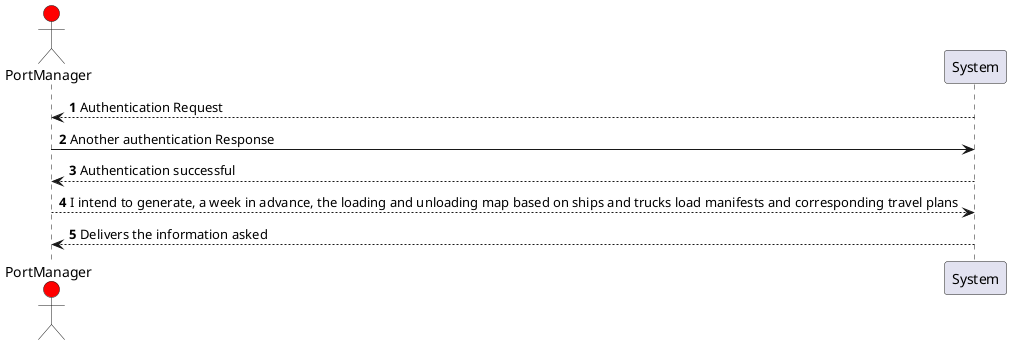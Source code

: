 @startuml
autonumber

actor PortManager #red

System --> PortManager: Authentication Request
PortManager -> System : Another authentication Response
System --> PortManager : Authentication successful
PortManager --> System : I intend to generate, a week in advance, the loading and unloading map based on ships and trucks load manifests and corresponding travel plans
System --> PortManager : Delivers the information asked

@enduml